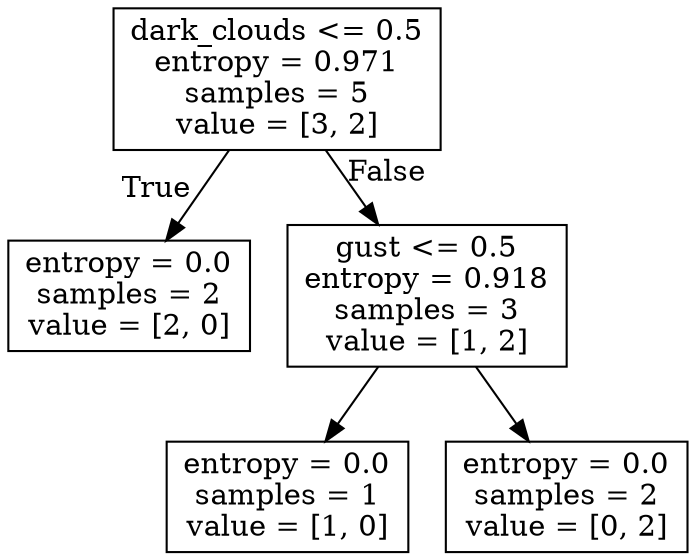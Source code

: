 digraph Tree {
node [shape=box] ;
0 [label="dark_clouds <= 0.5\nentropy = 0.971\nsamples = 5\nvalue = [3, 2]"] ;
1 [label="entropy = 0.0\nsamples = 2\nvalue = [2, 0]"] ;
0 -> 1 [labeldistance=2.5, labelangle=45, headlabel="True"] ;
2 [label="gust <= 0.5\nentropy = 0.918\nsamples = 3\nvalue = [1, 2]"] ;
0 -> 2 [labeldistance=2.5, labelangle=-45, headlabel="False"] ;
3 [label="entropy = 0.0\nsamples = 1\nvalue = [1, 0]"] ;
2 -> 3 ;
4 [label="entropy = 0.0\nsamples = 2\nvalue = [0, 2]"] ;
2 -> 4 ;
}